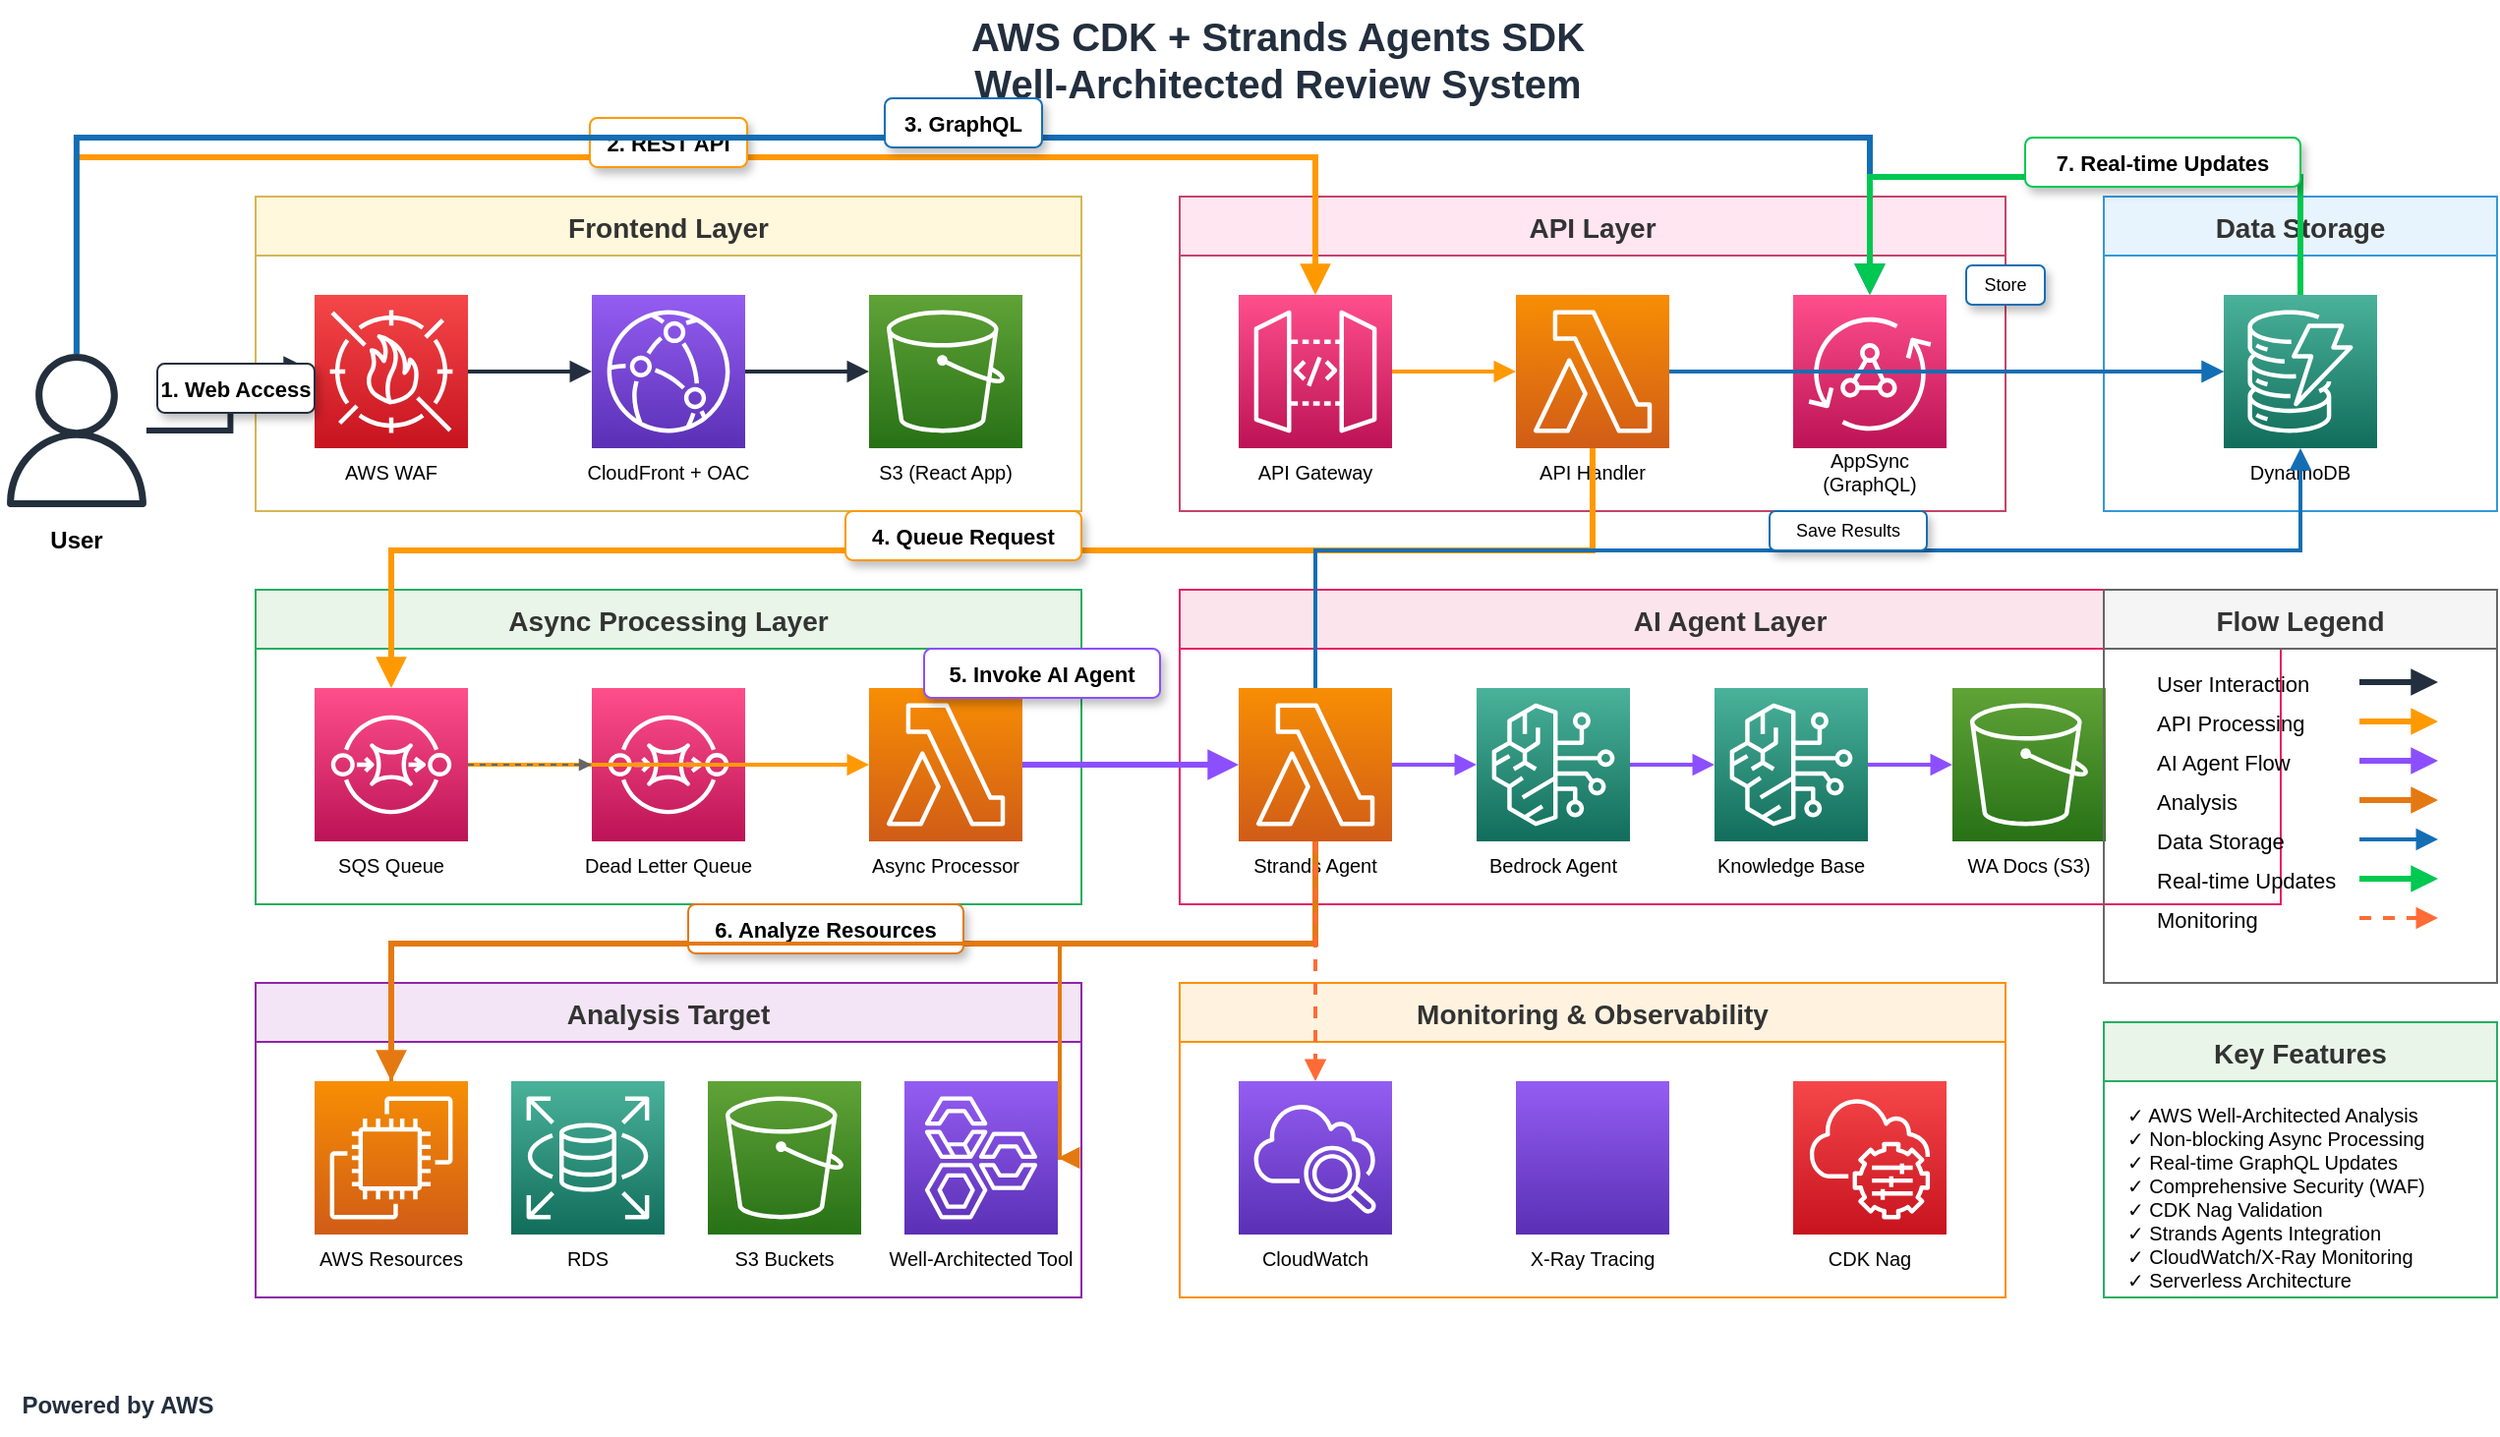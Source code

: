 <mxfile version="26.0.3">
  <diagram name="Strands-Agents-AWS-Icons" id="aws-architecture">
    <mxGraphModel dx="1406" dy="1066" grid="0" gridSize="10" guides="1" tooltips="1" connect="1" arrows="1" fold="1" page="0" pageScale="1" pageWidth="1400" pageHeight="1000" math="0" shadow="0">
      <root>
        <mxCell id="0" />
        <mxCell id="1" parent="0" />
        <mxCell id="title" value="AWS CDK + Strands Agents SDK&#xa;Well-Architected Review System" style="text;html=1;strokeColor=none;fillColor=none;align=center;verticalAlign=middle;whiteSpace=wrap;rounded=0;fontSize=20;fontStyle=1;fontColor=#232F3E;" parent="1" vertex="1">
          <mxGeometry x="500" y="20" width="400" height="60" as="geometry" />
        </mxCell>
        <mxCell id="user" value="" style="sketch=0;outlineConnect=0;fontColor=#232F3E;gradientColor=none;fillColor=#232F3D;strokeColor=none;dashed=0;verticalLabelPosition=bottom;verticalAlign=top;align=center;html=1;fontSize=12;fontStyle=0;aspect=fixed;pointerEvents=1;shape=mxgraph.aws4.user;" parent="1" vertex="1">
          <mxGeometry x="50" y="200" width="78" height="78" as="geometry" />
        </mxCell>
        <mxCell id="user-label" value="User" style="text;html=1;strokeColor=none;fillColor=none;align=center;verticalAlign=middle;whiteSpace=wrap;rounded=0;fontSize=12;fontStyle=1;" parent="1" vertex="1">
          <mxGeometry x="54" y="285" width="70" height="20" as="geometry" />
        </mxCell>
        <mxCell id="frontend-cluster" value="Frontend Layer" style="swimlane;startSize=30;fillColor=#FFF8DC;strokeColor=#D6B656;fontSize=14;fontStyle=1;fontColor=#333;" parent="1" vertex="1">
          <mxGeometry x="180" y="120" width="420" height="160" as="geometry" />
        </mxCell>
        <mxCell id="waf" value="" style="sketch=0;points=[[0,0,0],[0.25,0,0],[0.5,0,0],[0.75,0,0],[1,0,0],[0,1,0],[0.25,1,0],[0.5,1,0],[0.75,1,0],[1,1,0],[0,0.25,0],[0,0.5,0],[0,0.75,0],[1,0.25,0],[1,0.5,0],[1,0.75,0]];outlineConnect=0;fontColor=#232F3E;gradientColor=#F54749;gradientDirection=north;fillColor=#C7131F;strokeColor=#ffffff;dashed=0;verticalLabelPosition=bottom;verticalAlign=top;align=center;html=1;fontSize=12;fontStyle=0;aspect=fixed;shape=mxgraph.aws4.resourceIcon;resIcon=mxgraph.aws4.waf;" parent="frontend-cluster" vertex="1">
          <mxGeometry x="30" y="50" width="78" height="78" as="geometry" />
        </mxCell>
        <mxCell id="waf-label" value="AWS WAF" style="text;html=1;strokeColor=none;fillColor=none;align=center;verticalAlign=middle;whiteSpace=wrap;rounded=0;fontSize=10;" parent="frontend-cluster" vertex="1">
          <mxGeometry x="34" y="130" width="70" height="20" as="geometry" />
        </mxCell>
        <mxCell id="cloudfront" value="" style="sketch=0;points=[[0,0,0],[0.25,0,0],[0.5,0,0],[0.75,0,0],[1,0,0],[0,1,0],[0.25,1,0],[0.5,1,0],[0.75,1,0],[1,1,0],[0,0.25,0],[0,0.5,0],[0,0.75,0],[1,0.25,0],[1,0.5,0],[1,0.75,0]];outlineConnect=0;fontColor=#232F3E;gradientColor=#945DF2;gradientDirection=north;fillColor=#5A30B5;strokeColor=#ffffff;dashed=0;verticalLabelPosition=bottom;verticalAlign=top;align=center;html=1;fontSize=12;fontStyle=0;aspect=fixed;shape=mxgraph.aws4.resourceIcon;resIcon=mxgraph.aws4.cloudfront;" parent="frontend-cluster" vertex="1">
          <mxGeometry x="171" y="50" width="78" height="78" as="geometry" />
        </mxCell>
        <mxCell id="cloudfront-label" value="CloudFront + OAC" style="text;html=1;strokeColor=none;fillColor=none;align=center;verticalAlign=middle;whiteSpace=wrap;rounded=0;fontSize=10;" parent="frontend-cluster" vertex="1">
          <mxGeometry x="155" y="130" width="110" height="20" as="geometry" />
        </mxCell>
        <mxCell id="s3-frontend" value="" style="sketch=0;points=[[0,0,0],[0.25,0,0],[0.5,0,0],[0.75,0,0],[1,0,0],[0,1,0],[0.25,1,0],[0.5,1,0],[0.75,1,0],[1,1,0],[0,0.25,0],[0,0.5,0],[0,0.75,0],[1,0.25,0],[1,0.5,0],[1,0.75,0]];outlineConnect=0;fontColor=#232F3E;gradientColor=#60A337;gradientDirection=north;fillColor=#277116;strokeColor=#ffffff;dashed=0;verticalLabelPosition=bottom;verticalAlign=top;align=center;html=1;fontSize=12;fontStyle=0;aspect=fixed;shape=mxgraph.aws4.resourceIcon;resIcon=mxgraph.aws4.s3;" parent="frontend-cluster" vertex="1">
          <mxGeometry x="312" y="50" width="78" height="78" as="geometry" />
        </mxCell>
        <mxCell id="s3-frontend-label" value="S3 (React App)" style="text;html=1;strokeColor=none;fillColor=none;align=center;verticalAlign=middle;whiteSpace=wrap;rounded=0;fontSize=10;" parent="frontend-cluster" vertex="1">
          <mxGeometry x="316" y="130" width="70" height="20" as="geometry" />
        </mxCell>
        <mxCell id="api-cluster" value="API Layer" style="swimlane;startSize=30;fillColor=#FFE6F0;strokeColor=#C44569;fontSize=14;fontStyle=1;fontColor=#333;" parent="1" vertex="1">
          <mxGeometry x="650" y="120" width="420" height="160" as="geometry" />
        </mxCell>
        <mxCell id="api-gateway" value="" style="sketch=0;points=[[0,0,0],[0.25,0,0],[0.5,0,0],[0.75,0,0],[1,0,0],[0,1,0],[0.25,1,0],[0.5,1,0],[0.75,1,0],[1,1,0],[0,0.25,0],[0,0.5,0],[0,0.75,0],[1,0.25,0],[1,0.5,0],[1,0.75,0]];outlineConnect=0;fontColor=#232F3E;gradientColor=#FF4F8B;gradientDirection=north;fillColor=#BC1356;strokeColor=#ffffff;dashed=0;verticalLabelPosition=bottom;verticalAlign=top;align=center;html=1;fontSize=12;fontStyle=0;aspect=fixed;shape=mxgraph.aws4.resourceIcon;resIcon=mxgraph.aws4.api_gateway;" parent="api-cluster" vertex="1">
          <mxGeometry x="30" y="50" width="78" height="78" as="geometry" />
        </mxCell>
        <mxCell id="api-gateway-label" value="API Gateway" style="text;html=1;strokeColor=none;fillColor=none;align=center;verticalAlign=middle;whiteSpace=wrap;rounded=0;fontSize=10;" parent="api-cluster" vertex="1">
          <mxGeometry x="34" y="130" width="70" height="20" as="geometry" />
        </mxCell>
        <mxCell id="api-lambda" value="" style="sketch=0;points=[[0,0,0],[0.25,0,0],[0.5,0,0],[0.75,0,0],[1,0,0],[0,1,0],[0.25,1,0],[0.5,1,0],[0.75,1,0],[1,1,0],[0,0.25,0],[0,0.5,0],[0,0.75,0],[1,0.25,0],[1,0.5,0],[1,0.75,0]];outlineConnect=0;fontColor=#232F3E;gradientColor=#F78E04;gradientDirection=north;fillColor=#D05C17;strokeColor=#ffffff;dashed=0;verticalLabelPosition=bottom;verticalAlign=top;align=center;html=1;fontSize=12;fontStyle=0;aspect=fixed;shape=mxgraph.aws4.resourceIcon;resIcon=mxgraph.aws4.lambda;" parent="api-cluster" vertex="1">
          <mxGeometry x="171" y="50" width="78" height="78" as="geometry" />
        </mxCell>
        <mxCell id="api-lambda-label" value="API Handler" style="text;html=1;strokeColor=none;fillColor=none;align=center;verticalAlign=middle;whiteSpace=wrap;rounded=0;fontSize=10;" parent="api-cluster" vertex="1">
          <mxGeometry x="175" y="130" width="70" height="20" as="geometry" />
        </mxCell>
        <mxCell id="appsync" value="" style="sketch=0;points=[[0,0,0],[0.25,0,0],[0.5,0,0],[0.75,0,0],[1,0,0],[0,1,0],[0.25,1,0],[0.5,1,0],[0.75,1,0],[1,1,0],[0,0.25,0],[0,0.5,0],[0,0.75,0],[1,0.25,0],[1,0.5,0],[1,0.75,0]];outlineConnect=0;fontColor=#232F3E;gradientColor=#FF4F8B;gradientDirection=north;fillColor=#BC1356;strokeColor=#ffffff;dashed=0;verticalLabelPosition=bottom;verticalAlign=top;align=center;html=1;fontSize=12;fontStyle=0;aspect=fixed;shape=mxgraph.aws4.resourceIcon;resIcon=mxgraph.aws4.appsync;" parent="api-cluster" vertex="1">
          <mxGeometry x="312" y="50" width="78" height="78" as="geometry" />
        </mxCell>
        <mxCell id="appsync-label" value="AppSync (GraphQL)" style="text;html=1;strokeColor=none;fillColor=none;align=center;verticalAlign=middle;whiteSpace=wrap;rounded=0;fontSize=10;" parent="api-cluster" vertex="1">
          <mxGeometry x="306" y="130" width="90" height="20" as="geometry" />
        </mxCell>
        <mxCell id="data-cluster" value="Data Storage" style="swimlane;startSize=30;fillColor=#E8F4FD;strokeColor=#3498DB;fontSize=14;fontStyle=1;fontColor=#333;" parent="1" vertex="1">
          <mxGeometry x="1120" y="120" width="200" height="160" as="geometry" />
        </mxCell>
        <mxCell id="dynamodb" value="" style="sketch=0;points=[[0,0,0],[0.25,0,0],[0.5,0,0],[0.75,0,0],[1,0,0],[0,1,0],[0.25,1,0],[0.5,1,0],[0.75,1,0],[1,1,0],[0,0.25,0],[0,0.5,0],[0,0.75,0],[1,0.25,0],[1,0.5,0],[1,0.75,0]];outlineConnect=0;fontColor=#232F3E;gradientColor=#4AB29A;gradientDirection=north;fillColor=#116D5B;strokeColor=#ffffff;dashed=0;verticalLabelPosition=bottom;verticalAlign=top;align=center;html=1;fontSize=12;fontStyle=0;aspect=fixed;shape=mxgraph.aws4.resourceIcon;resIcon=mxgraph.aws4.dynamodb;" parent="data-cluster" vertex="1">
          <mxGeometry x="61" y="50" width="78" height="78" as="geometry" />
        </mxCell>
        <mxCell id="dynamodb-label" value="DynamoDB" style="text;html=1;strokeColor=none;fillColor=none;align=center;verticalAlign=middle;whiteSpace=wrap;rounded=0;fontSize=10;" parent="data-cluster" vertex="1">
          <mxGeometry x="65" y="130" width="70" height="20" as="geometry" />
        </mxCell>
        <mxCell id="async-cluster" value="Async Processing Layer" style="swimlane;startSize=30;fillColor=#E8F5E8;strokeColor=#27AE60;fontSize=14;fontStyle=1;fontColor=#333;" parent="1" vertex="1">
          <mxGeometry x="180" y="320" width="420" height="160" as="geometry" />
        </mxCell>
        <mxCell id="sqs-queue" value="" style="sketch=0;points=[[0,0,0],[0.25,0,0],[0.5,0,0],[0.75,0,0],[1,0,0],[0,1,0],[0.25,1,0],[0.5,1,0],[0.75,1,0],[1,1,0],[0,0.25,0],[0,0.5,0],[0,0.75,0],[1,0.25,0],[1,0.5,0],[1,0.75,0]];outlineConnect=0;fontColor=#232F3E;gradientColor=#FF4F8B;gradientDirection=north;fillColor=#BC1356;strokeColor=#ffffff;dashed=0;verticalLabelPosition=bottom;verticalAlign=top;align=center;html=1;fontSize=12;fontStyle=0;aspect=fixed;shape=mxgraph.aws4.resourceIcon;resIcon=mxgraph.aws4.sqs;" parent="async-cluster" vertex="1">
          <mxGeometry x="30" y="50" width="78" height="78" as="geometry" />
        </mxCell>
        <mxCell id="sqs-queue-label" value="SQS Queue" style="text;html=1;strokeColor=none;fillColor=none;align=center;verticalAlign=middle;whiteSpace=wrap;rounded=0;fontSize=10;" parent="async-cluster" vertex="1">
          <mxGeometry x="34" y="130" width="70" height="20" as="geometry" />
        </mxCell>
        <mxCell id="sqs-dlq" value="" style="sketch=0;points=[[0,0,0],[0.25,0,0],[0.5,0,0],[0.75,0,0],[1,0,0],[0,1,0],[0.25,1,0],[0.5,1,0],[0.75,1,0],[1,1,0],[0,0.25,0],[0,0.5,0],[0,0.75,0],[1,0.25,0],[1,0.5,0],[1,0.75,0]];outlineConnect=0;fontColor=#232F3E;gradientColor=#FF4F8B;gradientDirection=north;fillColor=#BC1356;strokeColor=#ffffff;dashed=0;verticalLabelPosition=bottom;verticalAlign=top;align=center;html=1;fontSize=12;fontStyle=0;aspect=fixed;shape=mxgraph.aws4.resourceIcon;resIcon=mxgraph.aws4.sqs;" parent="async-cluster" vertex="1">
          <mxGeometry x="171" y="50" width="78" height="78" as="geometry" />
        </mxCell>
        <mxCell id="sqs-dlq-label" value="Dead Letter Queue" style="text;html=1;strokeColor=none;fillColor=none;align=center;verticalAlign=middle;whiteSpace=wrap;rounded=0;fontSize=10;" parent="async-cluster" vertex="1">
          <mxGeometry x="165" y="130" width="90" height="20" as="geometry" />
        </mxCell>
        <mxCell id="async-lambda" value="" style="sketch=0;points=[[0,0,0],[0.25,0,0],[0.5,0,0],[0.75,0,0],[1,0,0],[0,1,0],[0.25,1,0],[0.5,1,0],[0.75,1,0],[1,1,0],[0,0.25,0],[0,0.5,0],[0,0.75,0],[1,0.25,0],[1,0.5,0],[1,0.75,0]];outlineConnect=0;fontColor=#232F3E;gradientColor=#F78E04;gradientDirection=north;fillColor=#D05C17;strokeColor=#ffffff;dashed=0;verticalLabelPosition=bottom;verticalAlign=top;align=center;html=1;fontSize=12;fontStyle=0;aspect=fixed;shape=mxgraph.aws4.resourceIcon;resIcon=mxgraph.aws4.lambda;" parent="async-cluster" vertex="1">
          <mxGeometry x="312" y="50" width="78" height="78" as="geometry" />
        </mxCell>
        <mxCell id="async-lambda-label" value="Async Processor" style="text;html=1;strokeColor=none;fillColor=none;align=center;verticalAlign=middle;whiteSpace=wrap;rounded=0;fontSize=10;" parent="async-cluster" vertex="1">
          <mxGeometry x="306" y="130" width="90" height="20" as="geometry" />
        </mxCell>
        <mxCell id="ai-cluster" value="AI Agent Layer" style="swimlane;startSize=30;fillColor=#FCE4EC;strokeColor=#E91E63;fontSize=14;fontStyle=1;fontColor=#333;" parent="1" vertex="1">
          <mxGeometry x="650" y="320" width="560" height="160" as="geometry" />
        </mxCell>
        <mxCell id="agent-lambda" value="" style="sketch=0;points=[[0,0,0],[0.25,0,0],[0.5,0,0],[0.75,0,0],[1,0,0],[0,1,0],[0.25,1,0],[0.5,1,0],[0.75,1,0],[1,1,0],[0,0.25,0],[0,0.5,0],[0,0.75,0],[1,0.25,0],[1,0.5,0],[1,0.75,0]];outlineConnect=0;fontColor=#232F3E;gradientColor=#F78E04;gradientDirection=north;fillColor=#D05C17;strokeColor=#ffffff;dashed=0;verticalLabelPosition=bottom;verticalAlign=top;align=center;html=1;fontSize=12;fontStyle=0;aspect=fixed;shape=mxgraph.aws4.resourceIcon;resIcon=mxgraph.aws4.lambda;" parent="ai-cluster" vertex="1">
          <mxGeometry x="30" y="50" width="78" height="78" as="geometry" />
        </mxCell>
        <mxCell id="agent-lambda-label" value="Strands Agent" style="text;html=1;strokeColor=none;fillColor=none;align=center;verticalAlign=middle;whiteSpace=wrap;rounded=0;fontSize=10;" parent="ai-cluster" vertex="1">
          <mxGeometry x="29" y="130" width="80" height="20" as="geometry" />
        </mxCell>
        <mxCell id="bedrock-agent" value="" style="sketch=0;points=[[0,0,0],[0.25,0,0],[0.5,0,0],[0.75,0,0],[1,0,0],[0,1,0],[0.25,1,0],[0.5,1,0],[0.75,1,0],[1,1,0],[0,0.25,0],[0,0.5,0],[0,0.75,0],[1,0.25,0],[1,0.5,0],[1,0.75,0]];outlineConnect=0;fontColor=#232F3E;gradientColor=#4AB29A;gradientDirection=north;fillColor=#116D5B;strokeColor=#ffffff;dashed=0;verticalLabelPosition=bottom;verticalAlign=top;align=center;html=1;fontSize=12;fontStyle=0;aspect=fixed;shape=mxgraph.aws4.resourceIcon;resIcon=mxgraph.aws4.bedrock;" parent="ai-cluster" vertex="1">
          <mxGeometry x="151" y="50" width="78" height="78" as="geometry" />
        </mxCell>
        <mxCell id="bedrock-agent-label" value="Bedrock Agent" style="text;html=1;strokeColor=none;fillColor=none;align=center;verticalAlign=middle;whiteSpace=wrap;rounded=0;fontSize=10;" parent="ai-cluster" vertex="1">
          <mxGeometry x="145" y="130" width="90" height="20" as="geometry" />
        </mxCell>
        <mxCell id="bedrock-kb" value="" style="sketch=0;points=[[0,0,0],[0.25,0,0],[0.5,0,0],[0.75,0,0],[1,0,0],[0,1,0],[0.25,1,0],[0.5,1,0],[0.75,1,0],[1,1,0],[0,0.25,0],[0,0.5,0],[0,0.75,0],[1,0.25,0],[1,0.5,0],[1,0.75,0]];outlineConnect=0;fontColor=#232F3E;gradientColor=#4AB29A;gradientDirection=north;fillColor=#116D5B;strokeColor=#ffffff;dashed=0;verticalLabelPosition=bottom;verticalAlign=top;align=center;html=1;fontSize=12;fontStyle=0;aspect=fixed;shape=mxgraph.aws4.resourceIcon;resIcon=mxgraph.aws4.bedrock;" parent="ai-cluster" vertex="1">
          <mxGeometry x="272" y="50" width="78" height="78" as="geometry" />
        </mxCell>
        <mxCell id="bedrock-kb-label" value="Knowledge Base" style="text;html=1;strokeColor=none;fillColor=none;align=center;verticalAlign=middle;whiteSpace=wrap;rounded=0;fontSize=10;" parent="ai-cluster" vertex="1">
          <mxGeometry x="266" y="130" width="90" height="20" as="geometry" />
        </mxCell>
        <mxCell id="s3-kb" value="" style="sketch=0;points=[[0,0,0],[0.25,0,0],[0.5,0,0],[0.75,0,0],[1,0,0],[0,1,0],[0.25,1,0],[0.5,1,0],[0.75,1,0],[1,1,0],[0,0.25,0],[0,0.5,0],[0,0.75,0],[1,0.25,0],[1,0.5,0],[1,0.75,0]];outlineConnect=0;fontColor=#232F3E;gradientColor=#60A337;gradientDirection=north;fillColor=#277116;strokeColor=#ffffff;dashed=0;verticalLabelPosition=bottom;verticalAlign=top;align=center;html=1;fontSize=12;fontStyle=0;aspect=fixed;shape=mxgraph.aws4.resourceIcon;resIcon=mxgraph.aws4.s3;" parent="ai-cluster" vertex="1">
          <mxGeometry x="393" y="50" width="78" height="78" as="geometry" />
        </mxCell>
        <mxCell id="s3-kb-label" value="WA Docs (S3)" style="text;html=1;strokeColor=none;fillColor=none;align=center;verticalAlign=middle;whiteSpace=wrap;rounded=0;fontSize=10;" parent="ai-cluster" vertex="1">
          <mxGeometry x="397" y="130" width="70" height="20" as="geometry" />
        </mxCell>
        <mxCell id="target-cluster" value="Analysis Target" style="swimlane;startSize=30;fillColor=#F3E5F5;strokeColor=#8E24AA;fontSize=14;fontStyle=1;fontColor=#333;" parent="1" vertex="1">
          <mxGeometry x="180" y="520" width="420" height="160" as="geometry" />
        </mxCell>
        <mxCell id="aws-resources" value="" style="sketch=0;points=[[0,0,0],[0.25,0,0],[0.5,0,0],[0.75,0,0],[1,0,0],[0,1,0],[0.25,1,0],[0.5,1,0],[0.75,1,0],[1,1,0],[0,0.25,0],[0,0.5,0],[0,0.75,0],[1,0.25,0],[1,0.5,0],[1,0.75,0]];outlineConnect=0;fontColor=#232F3E;gradientColor=#F78E04;gradientDirection=north;fillColor=#D05C17;strokeColor=#ffffff;dashed=0;verticalLabelPosition=bottom;verticalAlign=top;align=center;html=1;fontSize=12;fontStyle=0;aspect=fixed;shape=mxgraph.aws4.resourceIcon;resIcon=mxgraph.aws4.ec2;" parent="target-cluster" vertex="1">
          <mxGeometry x="30" y="50" width="78" height="78" as="geometry" />
        </mxCell>
        <mxCell id="aws-resources-label" value="AWS Resources" style="text;html=1;strokeColor=none;fillColor=none;align=center;verticalAlign=middle;whiteSpace=wrap;rounded=0;fontSize=10;" parent="target-cluster" vertex="1">
          <mxGeometry x="24" y="130" width="90" height="20" as="geometry" />
        </mxCell>
        <mxCell id="rds" value="" style="sketch=0;points=[[0,0,0],[0.25,0,0],[0.5,0,0],[0.75,0,0],[1,0,0],[0,1,0],[0.25,1,0],[0.5,1,0],[0.75,1,0],[1,1,0],[0,0.25,0],[0,0.5,0],[0,0.75,0],[1,0.25,0],[1,0.5,0],[1,0.75,0]];outlineConnect=0;fontColor=#232F3E;gradientColor=#4AB29A;gradientDirection=north;fillColor=#116D5B;strokeColor=#ffffff;dashed=0;verticalLabelPosition=bottom;verticalAlign=top;align=center;html=1;fontSize=12;fontStyle=0;aspect=fixed;shape=mxgraph.aws4.resourceIcon;resIcon=mxgraph.aws4.rds;" parent="target-cluster" vertex="1">
          <mxGeometry x="130" y="50" width="78" height="78" as="geometry" />
        </mxCell>
        <mxCell id="rds-label" value="RDS" style="text;html=1;strokeColor=none;fillColor=none;align=center;verticalAlign=middle;whiteSpace=wrap;rounded=0;fontSize=10;" parent="target-cluster" vertex="1">
          <mxGeometry x="154" y="130" width="30" height="20" as="geometry" />
        </mxCell>
        <mxCell id="s3-target" value="" style="sketch=0;points=[[0,0,0],[0.25,0,0],[0.5,0,0],[0.75,0,0],[1,0,0],[0,1,0],[0.25,1,0],[0.5,1,0],[0.75,1,0],[1,1,0],[0,0.25,0],[0,0.5,0],[0,0.75,0],[1,0.25,0],[1,0.5,0],[1,0.75,0]];outlineConnect=0;fontColor=#232F3E;gradientColor=#60A337;gradientDirection=north;fillColor=#277116;strokeColor=#ffffff;dashed=0;verticalLabelPosition=bottom;verticalAlign=top;align=center;html=1;fontSize=12;fontStyle=0;aspect=fixed;shape=mxgraph.aws4.resourceIcon;resIcon=mxgraph.aws4.s3;" parent="target-cluster" vertex="1">
          <mxGeometry x="230" y="50" width="78" height="78" as="geometry" />
        </mxCell>
        <mxCell id="s3-target-label" value="S3 Buckets" style="text;html=1;strokeColor=none;fillColor=none;align=center;verticalAlign=middle;whiteSpace=wrap;rounded=0;fontSize=10;" parent="target-cluster" vertex="1">
          <mxGeometry x="234" y="130" width="70" height="20" as="geometry" />
        </mxCell>
        <mxCell id="well-arch-tool" value="" style="sketch=0;points=[[0,0,0],[0.25,0,0],[0.5,0,0],[0.75,0,0],[1,0,0],[0,1,0],[0.25,1,0],[0.5,1,0],[0.75,1,0],[1,1,0],[0,0.25,0],[0,0.5,0],[0,0.75,0],[1,0.25,0],[1,0.5,0],[1,0.75,0]];outlineConnect=0;fontColor=#232F3E;gradientColor=#945DF2;gradientDirection=north;fillColor=#5A30B5;strokeColor=#ffffff;dashed=0;verticalLabelPosition=bottom;verticalAlign=top;align=center;html=1;fontSize=12;fontStyle=0;aspect=fixed;shape=mxgraph.aws4.resourceIcon;resIcon=mxgraph.aws4.well_architected_tool;" parent="target-cluster" vertex="1">
          <mxGeometry x="330" y="50" width="78" height="78" as="geometry" />
        </mxCell>
        <mxCell id="well-arch-tool-label" value="Well-Architected Tool" style="text;html=1;strokeColor=none;fillColor=none;align=center;verticalAlign=middle;whiteSpace=wrap;rounded=0;fontSize=10;" parent="target-cluster" vertex="1">
          <mxGeometry x="319" y="130" width="100" height="20" as="geometry" />
        </mxCell>
        <mxCell id="monitoring-cluster" value="Monitoring &amp; Observability" style="swimlane;startSize=30;fillColor=#FFF3E0;strokeColor=#FF8F00;fontSize=14;fontStyle=1;fontColor=#333;" parent="1" vertex="1">
          <mxGeometry x="650" y="520" width="420" height="160" as="geometry" />
        </mxCell>
        <mxCell id="cloudwatch" value="" style="sketch=0;points=[[0,0,0],[0.25,0,0],[0.5,0,0],[0.75,0,0],[1,0,0],[0,1,0],[0.25,1,0],[0.5,1,0],[0.75,1,0],[1,1,0],[0,0.25,0],[0,0.5,0],[0,0.75,0],[1,0.25,0],[1,0.5,0],[1,0.75,0]];outlineConnect=0;fontColor=#232F3E;gradientColor=#945DF2;gradientDirection=north;fillColor=#5A30B5;strokeColor=#ffffff;dashed=0;verticalLabelPosition=bottom;verticalAlign=top;align=center;html=1;fontSize=12;fontStyle=0;aspect=fixed;shape=mxgraph.aws4.resourceIcon;resIcon=mxgraph.aws4.cloudwatch_2;" parent="monitoring-cluster" vertex="1">
          <mxGeometry x="30" y="50" width="78" height="78" as="geometry" />
        </mxCell>
        <mxCell id="cloudwatch-label" value="CloudWatch" style="text;html=1;strokeColor=none;fillColor=none;align=center;verticalAlign=middle;whiteSpace=wrap;rounded=0;fontSize=10;" parent="monitoring-cluster" vertex="1">
          <mxGeometry x="34" y="130" width="70" height="20" as="geometry" />
        </mxCell>
        <mxCell id="xray" value="" style="sketch=0;points=[[0,0,0],[0.25,0,0],[0.5,0,0],[0.75,0,0],[1,0,0],[0,1,0],[0.25,1,0],[0.5,1,0],[0.75,1,0],[1,1,0],[0,0.25,0],[0,0.5,0],[0,0.75,0],[1,0.25,0],[1,0.5,0],[1,0.75,0]];outlineConnect=0;fontColor=#232F3E;gradientColor=#945DF2;gradientDirection=north;fillColor=#5A30B5;strokeColor=#ffffff;dashed=0;verticalLabelPosition=bottom;verticalAlign=top;align=center;html=1;fontSize=12;fontStyle=0;aspect=fixed;shape=mxgraph.aws4.resourceIcon;resIcon=mxgraph.aws4.x_ray;" parent="monitoring-cluster" vertex="1">
          <mxGeometry x="171" y="50" width="78" height="78" as="geometry" />
        </mxCell>
        <mxCell id="xray-label" value="X-Ray Tracing" style="text;html=1;strokeColor=none;fillColor=none;align=center;verticalAlign=middle;whiteSpace=wrap;rounded=0;fontSize=10;" parent="monitoring-cluster" vertex="1">
          <mxGeometry x="165" y="130" width="90" height="20" as="geometry" />
        </mxCell>
        <mxCell id="cdk-nag" value="" style="sketch=0;points=[[0,0,0],[0.25,0,0],[0.5,0,0],[0.75,0,0],[1,0,0],[0,1,0],[0.25,1,0],[0.5,1,0],[0.75,1,0],[1,1,0],[0,0.25,0],[0,0.5,0],[0,0.75,0],[1,0.25,0],[1,0.5,0],[1,0.75,0]];outlineConnect=0;fontColor=#232F3E;gradientColor=#F54749;gradientDirection=north;fillColor=#C7131F;strokeColor=#ffffff;dashed=0;verticalLabelPosition=bottom;verticalAlign=top;align=center;html=1;fontSize=12;fontStyle=0;aspect=fixed;shape=mxgraph.aws4.resourceIcon;resIcon=mxgraph.aws4.systems_manager;" parent="monitoring-cluster" vertex="1">
          <mxGeometry x="312" y="50" width="78" height="78" as="geometry" />
        </mxCell>
        <mxCell id="cdk-nag-label" value="CDK Nag" style="text;html=1;strokeColor=none;fillColor=none;align=center;verticalAlign=middle;whiteSpace=wrap;rounded=0;fontSize=10;" parent="monitoring-cluster" vertex="1">
          <mxGeometry x="326" y="130" width="50" height="20" as="geometry" />
        </mxCell>
        <mxCell id="flow1" style="edgeStyle=orthogonalEdgeStyle;rounded=0;orthogonalLoop=1;jettySize=auto;html=1;strokeWidth=3;strokeColor=#232F3E;endArrow=block;endSize=8;" parent="1" source="user" target="waf" edge="1">
          <mxGeometry relative="1" as="geometry" />
        </mxCell>
        <mxCell id="label1" value="1. Web Access" style="text;html=1;strokeColor=#232F3E;fillColor=#FFFFFF;align=center;verticalAlign=middle;whiteSpace=wrap;rounded=1;fontSize=11;fontStyle=1;shadow=1;" parent="1" vertex="1">
          <mxGeometry x="130" y="205" width="80" height="25" as="geometry" />
        </mxCell>
        <mxCell id="flow2a" style="edgeStyle=orthogonalEdgeStyle;rounded=0;orthogonalLoop=1;jettySize=auto;html=1;strokeWidth=2;strokeColor=#232F3E;endArrow=block;endSize=6;" parent="1" source="waf" target="cloudfront" edge="1">
          <mxGeometry relative="1" as="geometry" />
        </mxCell>
        <mxCell id="flow2b" style="edgeStyle=orthogonalEdgeStyle;rounded=0;orthogonalLoop=1;jettySize=auto;html=1;strokeWidth=2;strokeColor=#232F3E;endArrow=block;endSize=6;" parent="1" source="cloudfront" target="s3-frontend" edge="1">
          <mxGeometry relative="1" as="geometry" />
        </mxCell>
        <mxCell id="flow3" style="edgeStyle=orthogonalEdgeStyle;rounded=0;orthogonalLoop=1;jettySize=auto;html=1;strokeWidth=3;strokeColor=#FF9900;endArrow=block;endSize=8;" parent="1" source="user" target="api-gateway" edge="1">
          <mxGeometry relative="1" as="geometry">
            <Array as="points">
              <mxPoint x="89" y="100" />
              <mxPoint x="719" y="100" />
            </Array>
          </mxGeometry>
        </mxCell>
        <mxCell id="label3" value="2. REST API" style="text;html=1;strokeColor=#FF9900;fillColor=#FFFFFF;align=center;verticalAlign=middle;whiteSpace=wrap;rounded=1;fontSize=11;fontStyle=1;shadow=1;" parent="1" vertex="1">
          <mxGeometry x="350" y="80" width="80" height="25" as="geometry" />
        </mxCell>
        <mxCell id="flow4" style="edgeStyle=orthogonalEdgeStyle;rounded=0;orthogonalLoop=1;jettySize=auto;html=1;strokeWidth=3;strokeColor=#146EB4;endArrow=block;endSize=8;" parent="1" source="user" target="appsync" edge="1">
          <mxGeometry relative="1" as="geometry">
            <Array as="points">
              <mxPoint x="89" y="90" />
              <mxPoint x="1001" y="90" />
            </Array>
          </mxGeometry>
        </mxCell>
        <mxCell id="label4" value="3. GraphQL" style="text;html=1;strokeColor=#146EB4;fillColor=#FFFFFF;align=center;verticalAlign=middle;whiteSpace=wrap;rounded=1;fontSize=11;fontStyle=1;shadow=1;" parent="1" vertex="1">
          <mxGeometry x="500" y="70" width="80" height="25" as="geometry" />
        </mxCell>
        <mxCell id="flow5" style="edgeStyle=orthogonalEdgeStyle;rounded=0;orthogonalLoop=1;jettySize=auto;html=1;strokeWidth=2;strokeColor=#FF9900;endArrow=block;endSize=6;" parent="1" source="api-gateway" target="api-lambda" edge="1">
          <mxGeometry relative="1" as="geometry" />
        </mxCell>
        <mxCell id="flow6" style="edgeStyle=orthogonalEdgeStyle;rounded=0;orthogonalLoop=1;jettySize=auto;html=1;strokeWidth=2;strokeColor=#146EB4;endArrow=block;endSize=6;" parent="1" source="api-lambda" target="dynamodb" edge="1">
          <mxGeometry relative="1" as="geometry" />
        </mxCell>
        <mxCell id="label6" value="Store" style="text;html=1;strokeColor=#146EB4;fillColor=#FFFFFF;align=center;verticalAlign=middle;whiteSpace=wrap;rounded=1;fontSize=9;shadow=1;" parent="1" vertex="1">
          <mxGeometry x="1050" y="155" width="40" height="20" as="geometry" />
        </mxCell>
        <mxCell id="flow7" style="edgeStyle=orthogonalEdgeStyle;rounded=0;orthogonalLoop=1;jettySize=auto;html=1;strokeWidth=3;strokeColor=#FF9900;endArrow=block;endSize=8;" parent="1" source="api-lambda" target="sqs-queue" edge="1">
          <mxGeometry relative="1" as="geometry">
            <Array as="points">
              <mxPoint x="860" y="300" />
              <mxPoint x="249" y="300" />
            </Array>
          </mxGeometry>
        </mxCell>
        <mxCell id="label7" value="4. Queue Request" style="text;html=1;strokeColor=#FF9900;fillColor=#FFFFFF;align=center;verticalAlign=middle;whiteSpace=wrap;rounded=1;fontSize=11;fontStyle=1;shadow=1;" parent="1" vertex="1">
          <mxGeometry x="480" y="280" width="120" height="25" as="geometry" />
        </mxCell>
        <mxCell id="flow8a" style="edgeStyle=orthogonalEdgeStyle;rounded=0;orthogonalLoop=1;jettySize=auto;html=1;strokeWidth=2;strokeColor=#FF9900;endArrow=block;endSize=6;" parent="1" source="sqs-queue" target="async-lambda" edge="1">
          <mxGeometry relative="1" as="geometry" />
        </mxCell>
        <mxCell id="flow8b" style="edgeStyle=orthogonalEdgeStyle;rounded=0;orthogonalLoop=1;jettySize=auto;html=1;strokeWidth=1;strokeColor=#666666;dashed=1;endArrow=block;endSize=4;" parent="1" source="sqs-queue" target="sqs-dlq" edge="1">
          <mxGeometry relative="1" as="geometry" />
        </mxCell>
        <mxCell id="flow9" style="edgeStyle=orthogonalEdgeStyle;rounded=0;orthogonalLoop=1;jettySize=auto;html=1;strokeWidth=3;strokeColor=#8C4FFF;endArrow=block;endSize=8;" parent="1" source="async-lambda" target="agent-lambda" edge="1">
          <mxGeometry relative="1" as="geometry" />
        </mxCell>
        <mxCell id="label9" value="5. Invoke AI Agent" style="text;html=1;strokeColor=#8C4FFF;fillColor=#FFFFFF;align=center;verticalAlign=middle;whiteSpace=wrap;rounded=1;fontSize=11;fontStyle=1;shadow=1;" parent="1" vertex="1">
          <mxGeometry x="520" y="350" width="120" height="25" as="geometry" />
        </mxCell>
        <mxCell id="flow10a" style="edgeStyle=orthogonalEdgeStyle;rounded=0;orthogonalLoop=1;jettySize=auto;html=1;strokeWidth=2;strokeColor=#8C4FFF;endArrow=block;endSize=6;" parent="1" source="agent-lambda" target="bedrock-agent" edge="1">
          <mxGeometry relative="1" as="geometry" />
        </mxCell>
        <mxCell id="flow10b" style="edgeStyle=orthogonalEdgeStyle;rounded=0;orthogonalLoop=1;jettySize=auto;html=1;strokeWidth=2;strokeColor=#8C4FFF;endArrow=block;endSize=6;" parent="1" source="bedrock-agent" target="bedrock-kb" edge="1">
          <mxGeometry relative="1" as="geometry" />
        </mxCell>
        <mxCell id="flow10c" style="edgeStyle=orthogonalEdgeStyle;rounded=0;orthogonalLoop=1;jettySize=auto;html=1;strokeWidth=2;strokeColor=#8C4FFF;endArrow=block;endSize=6;" parent="1" source="bedrock-kb" target="s3-kb" edge="1">
          <mxGeometry relative="1" as="geometry" />
        </mxCell>
        <mxCell id="flow11" style="edgeStyle=orthogonalEdgeStyle;rounded=0;orthogonalLoop=1;jettySize=auto;html=1;strokeWidth=3;strokeColor=#E47911;endArrow=block;endSize=8;" parent="1" source="agent-lambda" target="aws-resources" edge="1">
          <mxGeometry relative="1" as="geometry">
            <Array as="points">
              <mxPoint x="719" y="500" />
              <mxPoint x="249" y="500" />
            </Array>
          </mxGeometry>
        </mxCell>
        <mxCell id="label11" value="6. Analyze Resources" style="text;html=1;strokeColor=#E47911;fillColor=#FFFFFF;align=center;verticalAlign=middle;whiteSpace=wrap;rounded=1;fontSize=11;fontStyle=1;shadow=1;" parent="1" vertex="1">
          <mxGeometry x="400" y="480" width="140" height="25" as="geometry" />
        </mxCell>
        <mxCell id="flow12" style="edgeStyle=orthogonalEdgeStyle;rounded=0;orthogonalLoop=1;jettySize=auto;html=1;strokeWidth=2;strokeColor=#E47911;endArrow=block;endSize=6;" parent="1" source="aws-resources" target="well-arch-tool" edge="1">
          <mxGeometry relative="1" as="geometry">
            <Array as="points">
              <mxPoint x="249" y="500" />
              <mxPoint x="589" y="500" />
            </Array>
          </mxGeometry>
        </mxCell>
        <mxCell id="flow13" style="edgeStyle=orthogonalEdgeStyle;rounded=0;orthogonalLoop=1;jettySize=auto;html=1;strokeWidth=2;strokeColor=#146EB4;endArrow=block;endSize=6;" parent="1" source="agent-lambda" target="dynamodb" edge="1">
          <mxGeometry relative="1" as="geometry">
            <Array as="points">
              <mxPoint x="719" y="300" />
              <mxPoint x="1220" y="300" />
            </Array>
          </mxGeometry>
        </mxCell>
        <mxCell id="label13" value="Save Results" style="text;html=1;strokeColor=#146EB4;fillColor=#FFFFFF;align=center;verticalAlign=middle;whiteSpace=wrap;rounded=1;fontSize=9;shadow=1;" parent="1" vertex="1">
          <mxGeometry x="950" y="280" width="80" height="20" as="geometry" />
        </mxCell>
        <mxCell id="flow14" style="edgeStyle=orthogonalEdgeStyle;rounded=0;orthogonalLoop=1;jettySize=auto;html=1;strokeWidth=2;strokeColor=#146EB4;endArrow=block;endSize=6;" parent="1" source="appsync" target="dynamodb" edge="1">
          <mxGeometry relative="1" as="geometry" />
        </mxCell>
        <mxCell id="flow15" style="edgeStyle=orthogonalEdgeStyle;rounded=0;orthogonalLoop=1;jettySize=auto;html=1;strokeWidth=3;strokeColor=#00C851;endArrow=block;endSize=8;" parent="1" source="dynamodb" target="appsync" edge="1">
          <mxGeometry relative="1" as="geometry">
            <Array as="points">
              <mxPoint x="1220" y="110" />
              <mxPoint x="1001" y="110" />
            </Array>
          </mxGeometry>
        </mxCell>
        <mxCell id="label15" value="7. Real-time Updates" style="text;html=1;strokeColor=#00C851;fillColor=#FFFFFF;align=center;verticalAlign=middle;whiteSpace=wrap;rounded=1;fontSize=11;fontStyle=1;shadow=1;" parent="1" vertex="1">
          <mxGeometry x="1080" y="90" width="140" height="25" as="geometry" />
        </mxCell>
        <mxCell id="flow16" style="edgeStyle=orthogonalEdgeStyle;rounded=0;orthogonalLoop=1;jettySize=auto;html=1;strokeWidth=2;strokeColor=#FF6B35;endArrow=block;endSize=6;dashed=1;" parent="1" source="agent-lambda" target="cloudwatch" edge="1">
          <mxGeometry relative="1" as="geometry">
            <Array as="points">
              <mxPoint x="719" y="500" />
              <mxPoint x="719" y="500" />
            </Array>
          </mxGeometry>
        </mxCell>
        <mxCell id="legend" value="Flow Legend" style="swimlane;startSize=30;fillColor=#F5F5F5;strokeColor=#666666;fontSize=14;fontStyle=1;fontColor=#333;" parent="1" vertex="1">
          <mxGeometry x="1120" y="320" width="200" height="200" as="geometry" />
        </mxCell>
        <mxCell id="legend1" value="User Interaction" style="text;html=1;strokeColor=none;fillColor=none;align=left;verticalAlign=middle;whiteSpace=wrap;rounded=0;fontSize=11;" parent="legend" vertex="1">
          <mxGeometry x="25" y="40" width="100" height="15" as="geometry" />
        </mxCell>
        <mxCell id="legend-line1" style="rounded=0;orthogonalLoop=1;jettySize=auto;html=1;strokeWidth=3;strokeColor=#232F3E;endArrow=block;endSize=6;" parent="legend" edge="1">
          <mxGeometry relative="1" as="geometry">
            <mxPoint x="130" y="47" as="sourcePoint" />
            <mxPoint x="170" y="47" as="targetPoint" />
          </mxGeometry>
        </mxCell>
        <mxCell id="legend2" value="API Processing" style="text;html=1;strokeColor=none;fillColor=none;align=left;verticalAlign=middle;whiteSpace=wrap;rounded=0;fontSize=11;" parent="legend" vertex="1">
          <mxGeometry x="25" y="60" width="100" height="15" as="geometry" />
        </mxCell>
        <mxCell id="legend-line2" style="rounded=0;orthogonalLoop=1;jettySize=auto;html=1;strokeWidth=3;strokeColor=#FF9900;endArrow=block;endSize=6;" parent="legend" edge="1">
          <mxGeometry relative="1" as="geometry">
            <mxPoint x="130" y="67" as="sourcePoint" />
            <mxPoint x="170" y="67" as="targetPoint" />
          </mxGeometry>
        </mxCell>
        <mxCell id="legend3" value="AI Agent Flow" style="text;html=1;strokeColor=none;fillColor=none;align=left;verticalAlign=middle;whiteSpace=wrap;rounded=0;fontSize=11;" parent="legend" vertex="1">
          <mxGeometry x="25" y="80" width="100" height="15" as="geometry" />
        </mxCell>
        <mxCell id="legend-line3" style="rounded=0;orthogonalLoop=1;jettySize=auto;html=1;strokeWidth=3;strokeColor=#8C4FFF;endArrow=block;endSize=6;" parent="legend" edge="1">
          <mxGeometry relative="1" as="geometry">
            <mxPoint x="130" y="87" as="sourcePoint" />
            <mxPoint x="170" y="87" as="targetPoint" />
          </mxGeometry>
        </mxCell>
        <mxCell id="legend4" value="Analysis" style="text;html=1;strokeColor=none;fillColor=none;align=left;verticalAlign=middle;whiteSpace=wrap;rounded=0;fontSize=11;" parent="legend" vertex="1">
          <mxGeometry x="25" y="100" width="100" height="15" as="geometry" />
        </mxCell>
        <mxCell id="legend-line4" style="rounded=0;orthogonalLoop=1;jettySize=auto;html=1;strokeWidth=3;strokeColor=#E47911;endArrow=block;endSize=6;" parent="legend" edge="1">
          <mxGeometry relative="1" as="geometry">
            <mxPoint x="130" y="107" as="sourcePoint" />
            <mxPoint x="170" y="107" as="targetPoint" />
          </mxGeometry>
        </mxCell>
        <mxCell id="legend5" value="Data Storage" style="text;html=1;strokeColor=none;fillColor=none;align=left;verticalAlign=middle;whiteSpace=wrap;rounded=0;fontSize=11;" parent="legend" vertex="1">
          <mxGeometry x="25" y="120" width="100" height="15" as="geometry" />
        </mxCell>
        <mxCell id="legend-line5" style="rounded=0;orthogonalLoop=1;jettySize=auto;html=1;strokeWidth=2;strokeColor=#146EB4;endArrow=block;endSize=6;" parent="legend" edge="1">
          <mxGeometry relative="1" as="geometry">
            <mxPoint x="130" y="127" as="sourcePoint" />
            <mxPoint x="170" y="127" as="targetPoint" />
          </mxGeometry>
        </mxCell>
        <mxCell id="legend6" value="Real-time Updates" style="text;html=1;strokeColor=none;fillColor=none;align=left;verticalAlign=middle;whiteSpace=wrap;rounded=0;fontSize=11;" parent="legend" vertex="1">
          <mxGeometry x="25" y="140" width="100" height="15" as="geometry" />
        </mxCell>
        <mxCell id="legend-line6" style="rounded=0;orthogonalLoop=1;jettySize=auto;html=1;strokeWidth=3;strokeColor=#00C851;endArrow=block;endSize=6;" parent="legend" edge="1">
          <mxGeometry relative="1" as="geometry">
            <mxPoint x="130" y="147" as="sourcePoint" />
            <mxPoint x="170" y="147" as="targetPoint" />
          </mxGeometry>
        </mxCell>
        <mxCell id="legend7" value="Monitoring" style="text;html=1;strokeColor=none;fillColor=none;align=left;verticalAlign=middle;whiteSpace=wrap;rounded=0;fontSize=11;" parent="legend" vertex="1">
          <mxGeometry x="25" y="160" width="100" height="15" as="geometry" />
        </mxCell>
        <mxCell id="legend-line7" style="rounded=0;orthogonalLoop=1;jettySize=auto;html=1;strokeWidth=2;strokeColor=#FF6B35;endArrow=block;endSize=6;dashed=1;" parent="legend" edge="1">
          <mxGeometry relative="1" as="geometry">
            <mxPoint x="130" y="167" as="sourcePoint" />
            <mxPoint x="170" y="167" as="targetPoint" />
          </mxGeometry>
        </mxCell>
        <mxCell id="features" value="Key Features" style="swimlane;startSize=30;fillColor=#E8F5E8;strokeColor=#27AE60;fontSize=14;fontStyle=1;fontColor=#333;" parent="1" vertex="1">
          <mxGeometry x="1120" y="540" width="200" height="140" as="geometry" />
        </mxCell>
        <mxCell id="features-text" value="✓ AWS Well-Architected Analysis&#xa;✓ Non-blocking Async Processing&#xa;✓ Real-time GraphQL Updates&#xa;✓ Comprehensive Security (WAF)&#xa;✓ CDK Nag Validation&#xa;✓ Strands Agents Integration&#xa;✓ CloudWatch/X-Ray Monitoring&#xa;✓ Serverless Architecture" style="text;html=1;strokeColor=none;fillColor=none;align=left;verticalAlign=top;whiteSpace=wrap;rounded=0;fontSize=10;" parent="features" vertex="1">
          <mxGeometry x="10" y="35" width="180" height="95" as="geometry" />
        </mxCell>
        <mxCell id="aws-logo" value="Powered by AWS" style="text;html=1;strokeColor=none;fillColor=none;align=center;verticalAlign=middle;whiteSpace=wrap;rounded=0;fontSize=12;fontStyle=1;fontColor=#232F3E;" parent="1" vertex="1">
          <mxGeometry x="50" y="720" width="120" height="30" as="geometry" />
        </mxCell>
      </root>
    </mxGraphModel>
  </diagram>
</mxfile>
